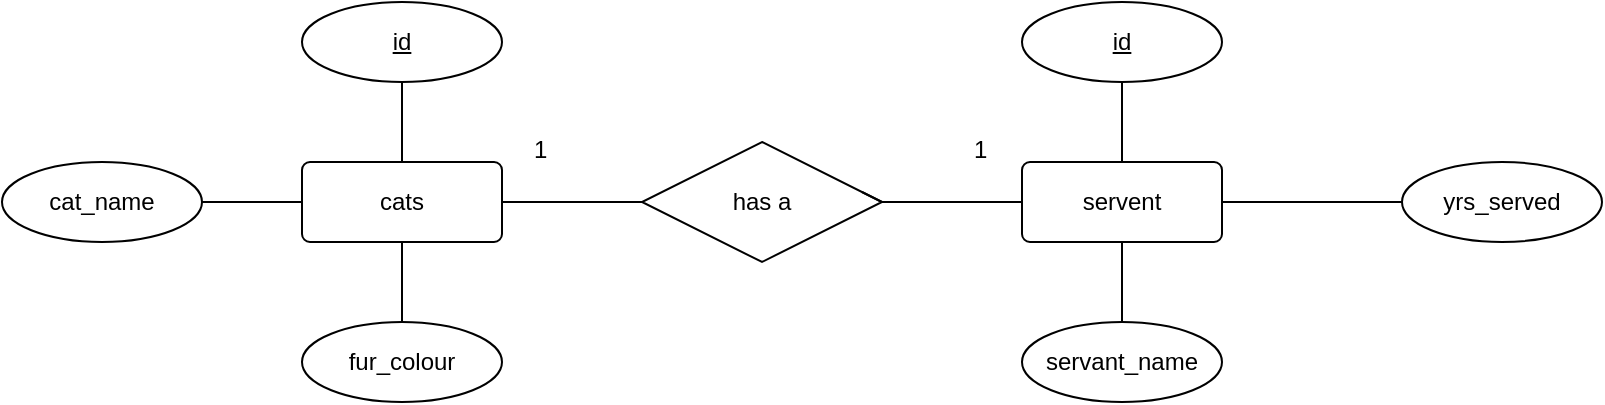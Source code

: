 <mxfile>
    <diagram id="wv-IS0Gh7ccyoBQ4UJaZ" name="Page-1">
        <mxGraphModel dx="1003" dy="571" grid="1" gridSize="10" guides="1" tooltips="1" connect="1" arrows="1" fold="1" page="1" pageScale="1" pageWidth="850" pageHeight="1100" math="0" shadow="0">
            <root>
                <mxCell id="0"/>
                <mxCell id="1" parent="0"/>
                <mxCell id="2" value="cats" style="rounded=1;arcSize=10;whiteSpace=wrap;html=1;align=center;" vertex="1" parent="1">
                    <mxGeometry x="190" y="240" width="100" height="40" as="geometry"/>
                </mxCell>
                <mxCell id="3" value="cat_name" style="ellipse;whiteSpace=wrap;html=1;align=center;" vertex="1" parent="1">
                    <mxGeometry x="40" y="240" width="100" height="40" as="geometry"/>
                </mxCell>
                <mxCell id="4" value="fur_colour" style="ellipse;whiteSpace=wrap;html=1;align=center;" vertex="1" parent="1">
                    <mxGeometry x="190" y="320" width="100" height="40" as="geometry"/>
                </mxCell>
                <mxCell id="5" value="id" style="ellipse;whiteSpace=wrap;html=1;align=center;fontStyle=4;" vertex="1" parent="1">
                    <mxGeometry x="190" y="160" width="100" height="40" as="geometry"/>
                </mxCell>
                <mxCell id="9" value="" style="endArrow=none;html=1;rounded=0;exitX=1;exitY=0.5;exitDx=0;exitDy=0;entryX=0;entryY=0.5;entryDx=0;entryDy=0;" edge="1" parent="1" source="3" target="2">
                    <mxGeometry relative="1" as="geometry">
                        <mxPoint x="270" y="290" as="sourcePoint"/>
                        <mxPoint x="430" y="290" as="targetPoint"/>
                    </mxGeometry>
                </mxCell>
                <mxCell id="10" value="" style="endArrow=none;html=1;rounded=0;exitX=0.5;exitY=0;exitDx=0;exitDy=0;entryX=0.5;entryY=1;entryDx=0;entryDy=0;" edge="1" parent="1" source="4" target="2">
                    <mxGeometry relative="1" as="geometry">
                        <mxPoint x="270" y="290" as="sourcePoint"/>
                        <mxPoint x="430" y="290" as="targetPoint"/>
                    </mxGeometry>
                </mxCell>
                <mxCell id="11" value="" style="endArrow=none;html=1;rounded=0;exitX=0.5;exitY=1;exitDx=0;exitDy=0;entryX=0.5;entryY=0;entryDx=0;entryDy=0;" edge="1" parent="1" source="5" target="2">
                    <mxGeometry relative="1" as="geometry">
                        <mxPoint x="270" y="290" as="sourcePoint"/>
                        <mxPoint x="430" y="290" as="targetPoint"/>
                    </mxGeometry>
                </mxCell>
                <mxCell id="12" value="servent" style="rounded=1;arcSize=10;whiteSpace=wrap;html=1;align=center;" vertex="1" parent="1">
                    <mxGeometry x="550" y="240" width="100" height="40" as="geometry"/>
                </mxCell>
                <mxCell id="13" value="yrs_served" style="ellipse;whiteSpace=wrap;html=1;align=center;" vertex="1" parent="1">
                    <mxGeometry x="740" y="240" width="100" height="40" as="geometry"/>
                </mxCell>
                <mxCell id="14" value="servant_name" style="ellipse;whiteSpace=wrap;html=1;align=center;" vertex="1" parent="1">
                    <mxGeometry x="550" y="320" width="100" height="40" as="geometry"/>
                </mxCell>
                <mxCell id="15" value="id" style="ellipse;whiteSpace=wrap;html=1;align=center;fontStyle=4;" vertex="1" parent="1">
                    <mxGeometry x="550" y="160" width="100" height="40" as="geometry"/>
                </mxCell>
                <mxCell id="16" value="" style="endArrow=none;html=1;rounded=0;entryX=1;entryY=0.5;entryDx=0;entryDy=0;exitX=0;exitY=0.5;exitDx=0;exitDy=0;" edge="1" source="13" target="12" parent="1">
                    <mxGeometry relative="1" as="geometry">
                        <mxPoint x="740" y="260" as="sourcePoint"/>
                        <mxPoint x="770" y="290" as="targetPoint"/>
                    </mxGeometry>
                </mxCell>
                <mxCell id="17" value="" style="endArrow=none;html=1;rounded=0;exitX=0.5;exitY=0;exitDx=0;exitDy=0;entryX=0.5;entryY=1;entryDx=0;entryDy=0;" edge="1" source="14" target="12" parent="1">
                    <mxGeometry relative="1" as="geometry">
                        <mxPoint x="630" y="290" as="sourcePoint"/>
                        <mxPoint x="790" y="290" as="targetPoint"/>
                    </mxGeometry>
                </mxCell>
                <mxCell id="18" value="" style="endArrow=none;html=1;rounded=0;exitX=0.5;exitY=1;exitDx=0;exitDy=0;entryX=0.5;entryY=0;entryDx=0;entryDy=0;" edge="1" source="15" target="12" parent="1">
                    <mxGeometry relative="1" as="geometry">
                        <mxPoint x="630" y="290" as="sourcePoint"/>
                        <mxPoint x="790" y="290" as="targetPoint"/>
                    </mxGeometry>
                </mxCell>
                <mxCell id="19" value="has a" style="shape=rhombus;perimeter=rhombusPerimeter;whiteSpace=wrap;html=1;align=center;" vertex="1" parent="1">
                    <mxGeometry x="360" y="230" width="120" height="60" as="geometry"/>
                </mxCell>
                <mxCell id="20" value="" style="endArrow=none;html=1;rounded=0;exitX=1;exitY=0.5;exitDx=0;exitDy=0;entryX=0;entryY=0.5;entryDx=0;entryDy=0;" edge="1" parent="1" source="2" target="19">
                    <mxGeometry relative="1" as="geometry">
                        <mxPoint x="370" y="290" as="sourcePoint"/>
                        <mxPoint x="530" y="290" as="targetPoint"/>
                    </mxGeometry>
                </mxCell>
                <mxCell id="21" value="" style="endArrow=none;html=1;rounded=0;entryX=0;entryY=0.5;entryDx=0;entryDy=0;startArrow=none;" edge="1" parent="1" source="19" target="12">
                    <mxGeometry relative="1" as="geometry">
                        <mxPoint x="510" y="255" as="sourcePoint"/>
                        <mxPoint x="530" y="290" as="targetPoint"/>
                    </mxGeometry>
                </mxCell>
                <mxCell id="22" value="1" style="text;strokeColor=none;fillColor=none;spacingLeft=4;spacingRight=4;overflow=hidden;rotatable=0;points=[[0,0.5],[1,0.5]];portConstraint=eastwest;fontSize=12;" vertex="1" parent="1">
                    <mxGeometry x="300" y="220" width="40" height="30" as="geometry"/>
                </mxCell>
                <mxCell id="28" value="1" style="text;strokeColor=none;fillColor=none;spacingLeft=4;spacingRight=4;overflow=hidden;rotatable=0;points=[[0,0.5],[1,0.5]];portConstraint=eastwest;fontSize=12;" vertex="1" parent="1">
                    <mxGeometry x="520" y="220" width="40" height="30" as="geometry"/>
                </mxCell>
                <mxCell id="31" value="" style="endArrow=none;html=1;rounded=0;exitX=1;exitY=0.5;exitDx=0;exitDy=0;entryX=0;entryY=0.5;entryDx=0;entryDy=0;" edge="1" parent="1" source="19">
                    <mxGeometry relative="1" as="geometry">
                        <mxPoint x="480" y="260" as="sourcePoint"/>
                        <mxPoint x="470" y="255" as="targetPoint"/>
                    </mxGeometry>
                </mxCell>
            </root>
        </mxGraphModel>
    </diagram>
</mxfile>